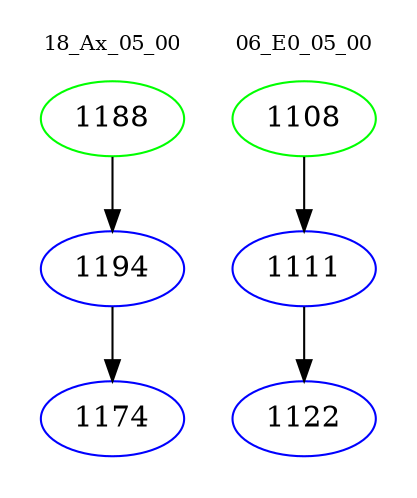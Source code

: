 digraph{
subgraph cluster_0 {
color = white
label = "18_Ax_05_00";
fontsize=10;
T0_1188 [label="1188", color="green"]
T0_1188 -> T0_1194 [color="black"]
T0_1194 [label="1194", color="blue"]
T0_1194 -> T0_1174 [color="black"]
T0_1174 [label="1174", color="blue"]
}
subgraph cluster_1 {
color = white
label = "06_E0_05_00";
fontsize=10;
T1_1108 [label="1108", color="green"]
T1_1108 -> T1_1111 [color="black"]
T1_1111 [label="1111", color="blue"]
T1_1111 -> T1_1122 [color="black"]
T1_1122 [label="1122", color="blue"]
}
}
